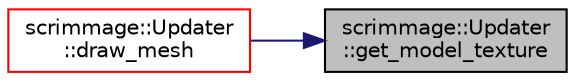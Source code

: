 digraph "scrimmage::Updater::get_model_texture"
{
 // LATEX_PDF_SIZE
  edge [fontname="Helvetica",fontsize="10",labelfontname="Helvetica",labelfontsize="10"];
  node [fontname="Helvetica",fontsize="10",shape=record];
  rankdir="RL";
  Node1 [label="scrimmage::Updater\l::get_model_texture",height=0.2,width=0.4,color="black", fillcolor="grey75", style="filled", fontcolor="black",tooltip=" "];
  Node1 -> Node2 [dir="back",color="midnightblue",fontsize="10",style="solid",fontname="Helvetica"];
  Node2 [label="scrimmage::Updater\l::draw_mesh",height=0.2,width=0.4,color="red", fillcolor="white", style="filled",URL="$classscrimmage_1_1Updater.html#a0f66fcef9fc18ab6b8b94c4b10479e68",tooltip=" "];
}
